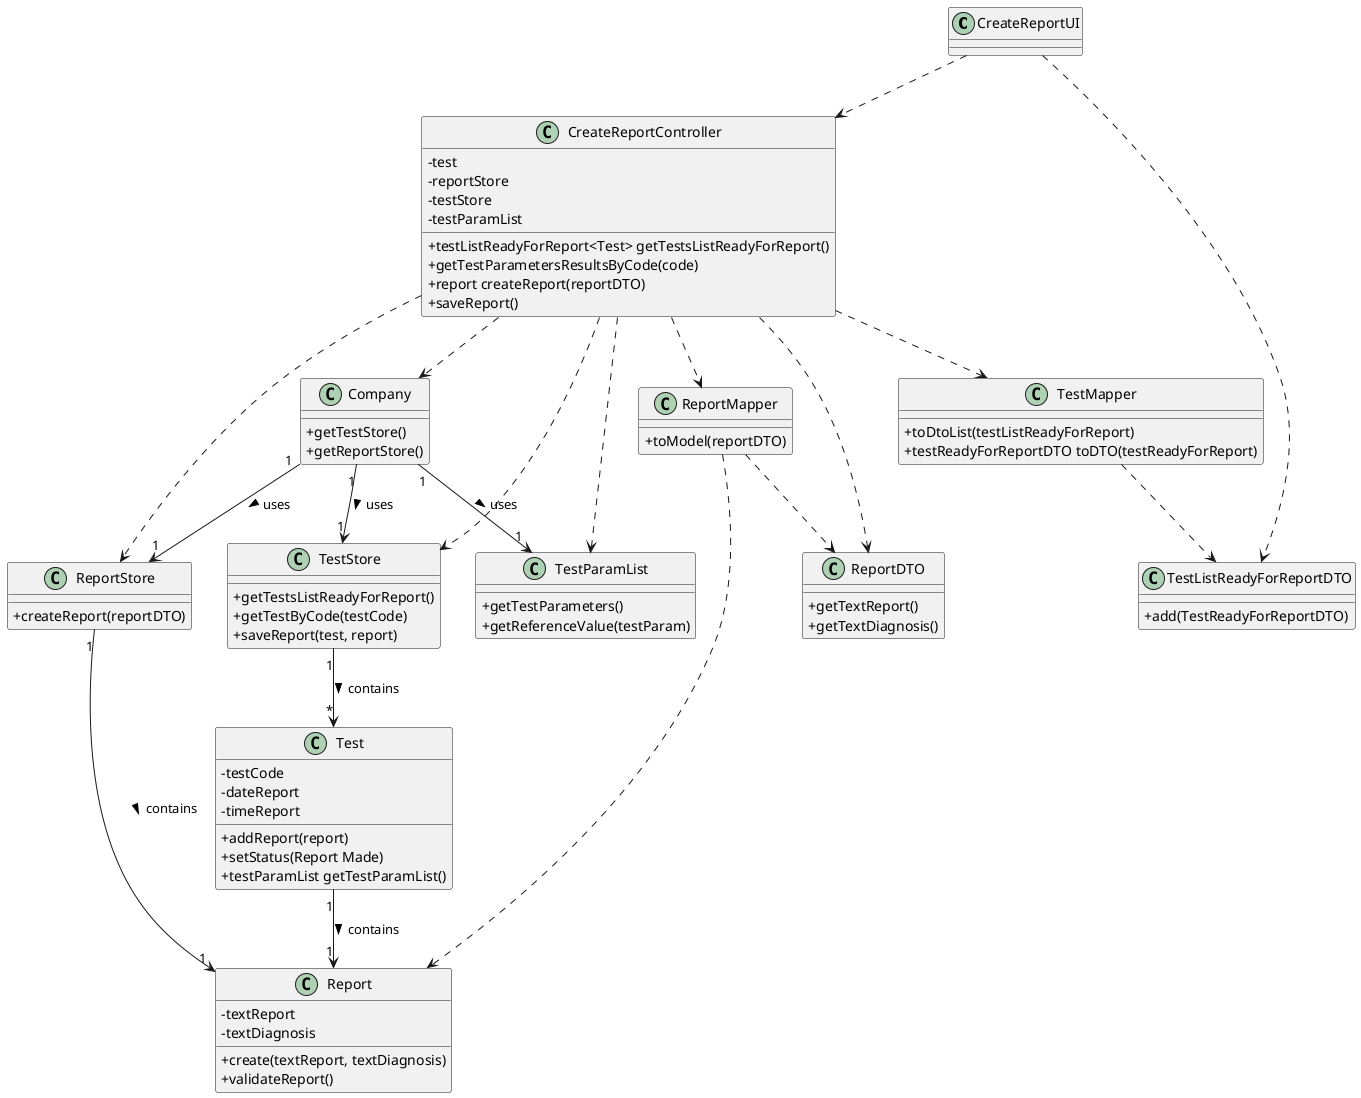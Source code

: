 @startuml

skinparam classAttributeIconSize 0

class CreateReportUI

class CreateReportController {
-test
-reportStore
-testStore
-testParamList


+testListReadyForReport<Test> getTestsListReadyForReport()
+getTestParametersResultsByCode(code)
+report createReport(reportDTO)
+saveReport()
}

class Company {
+getTestStore()
+getReportStore()
}

class TestStore {
+getTestsListReadyForReport()
+getTestByCode(testCode)
+saveReport(test, report)
}

class Test {
-testCode
-dateReport
-timeReport

+addReport(report)
+setStatus(Report Made)
+testParamList getTestParamList()
}

class ReportStore {
+createReport(reportDTO)
}

class ReportMapper {
+toModel(reportDTO)
}

class ReportDTO {
+getTextReport()
+getTextDiagnosis()
}

class Report {
-textReport
-textDiagnosis

+create(textReport, textDiagnosis)
+validateReport()
}

class TestMapper {
+toDtoList(testListReadyForReport)
+testReadyForReportDTO toDTO(testReadyForReport)
}

class TestListReadyForReportDTO {
+add(TestReadyForReportDTO)
}

class TestParamList {
+getTestParameters()
+getReferenceValue(testParam)
}

CreateReportUI ..> CreateReportController
CreateReportController ..> Company
Company "1"-down->"1" TestStore: uses >
Company "1"-down->"1" ReportStore: uses >
Company "1"-down->"1" TestParamList: uses >
TestStore "1"-->"*" Test: contains >
Test "1"-->"1" Report: contains >
CreateReportController ..> TestStore
CreateReportController ..> ReportStore


CreateReportController ..> TestMapper
TestMapper ..> TestListReadyForReportDTO


CreateReportController ..> ReportDTO
CreateReportController ..> ReportMapper
ReportMapper ..> ReportDTO
ReportMapper ..> Report
ReportStore "1"-->"1" Report: contains >

CreateReportController ..> TestParamList

CreateReportUI ..> TestListReadyForReportDTO
@enduml